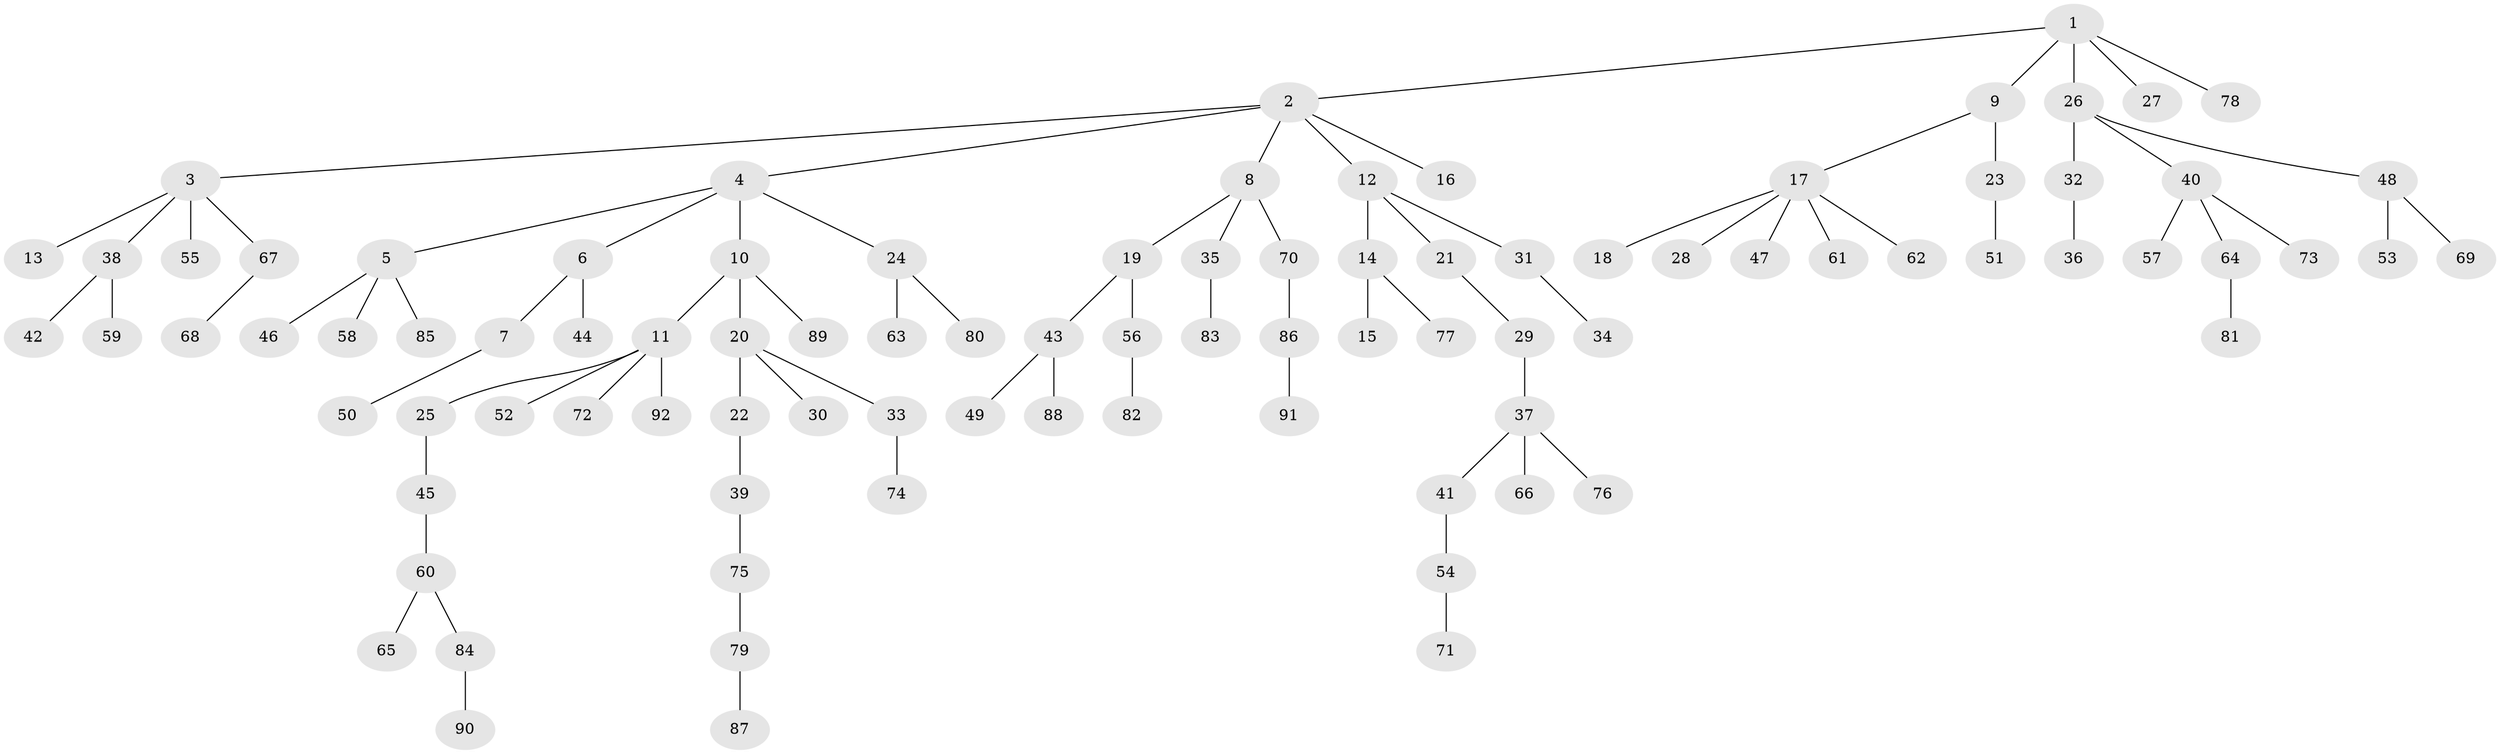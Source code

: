 // coarse degree distribution, {5: 0.05172413793103448, 4: 0.10344827586206896, 3: 0.1206896551724138, 1: 0.5172413793103449, 2: 0.20689655172413793}
// Generated by graph-tools (version 1.1) at 2025/37/03/04/25 23:37:20]
// undirected, 92 vertices, 91 edges
graph export_dot {
  node [color=gray90,style=filled];
  1;
  2;
  3;
  4;
  5;
  6;
  7;
  8;
  9;
  10;
  11;
  12;
  13;
  14;
  15;
  16;
  17;
  18;
  19;
  20;
  21;
  22;
  23;
  24;
  25;
  26;
  27;
  28;
  29;
  30;
  31;
  32;
  33;
  34;
  35;
  36;
  37;
  38;
  39;
  40;
  41;
  42;
  43;
  44;
  45;
  46;
  47;
  48;
  49;
  50;
  51;
  52;
  53;
  54;
  55;
  56;
  57;
  58;
  59;
  60;
  61;
  62;
  63;
  64;
  65;
  66;
  67;
  68;
  69;
  70;
  71;
  72;
  73;
  74;
  75;
  76;
  77;
  78;
  79;
  80;
  81;
  82;
  83;
  84;
  85;
  86;
  87;
  88;
  89;
  90;
  91;
  92;
  1 -- 2;
  1 -- 9;
  1 -- 26;
  1 -- 27;
  1 -- 78;
  2 -- 3;
  2 -- 4;
  2 -- 8;
  2 -- 12;
  2 -- 16;
  3 -- 13;
  3 -- 38;
  3 -- 55;
  3 -- 67;
  4 -- 5;
  4 -- 6;
  4 -- 10;
  4 -- 24;
  5 -- 46;
  5 -- 58;
  5 -- 85;
  6 -- 7;
  6 -- 44;
  7 -- 50;
  8 -- 19;
  8 -- 35;
  8 -- 70;
  9 -- 17;
  9 -- 23;
  10 -- 11;
  10 -- 20;
  10 -- 89;
  11 -- 25;
  11 -- 52;
  11 -- 72;
  11 -- 92;
  12 -- 14;
  12 -- 21;
  12 -- 31;
  14 -- 15;
  14 -- 77;
  17 -- 18;
  17 -- 28;
  17 -- 47;
  17 -- 61;
  17 -- 62;
  19 -- 43;
  19 -- 56;
  20 -- 22;
  20 -- 30;
  20 -- 33;
  21 -- 29;
  22 -- 39;
  23 -- 51;
  24 -- 63;
  24 -- 80;
  25 -- 45;
  26 -- 32;
  26 -- 40;
  26 -- 48;
  29 -- 37;
  31 -- 34;
  32 -- 36;
  33 -- 74;
  35 -- 83;
  37 -- 41;
  37 -- 66;
  37 -- 76;
  38 -- 42;
  38 -- 59;
  39 -- 75;
  40 -- 57;
  40 -- 64;
  40 -- 73;
  41 -- 54;
  43 -- 49;
  43 -- 88;
  45 -- 60;
  48 -- 53;
  48 -- 69;
  54 -- 71;
  56 -- 82;
  60 -- 65;
  60 -- 84;
  64 -- 81;
  67 -- 68;
  70 -- 86;
  75 -- 79;
  79 -- 87;
  84 -- 90;
  86 -- 91;
}
